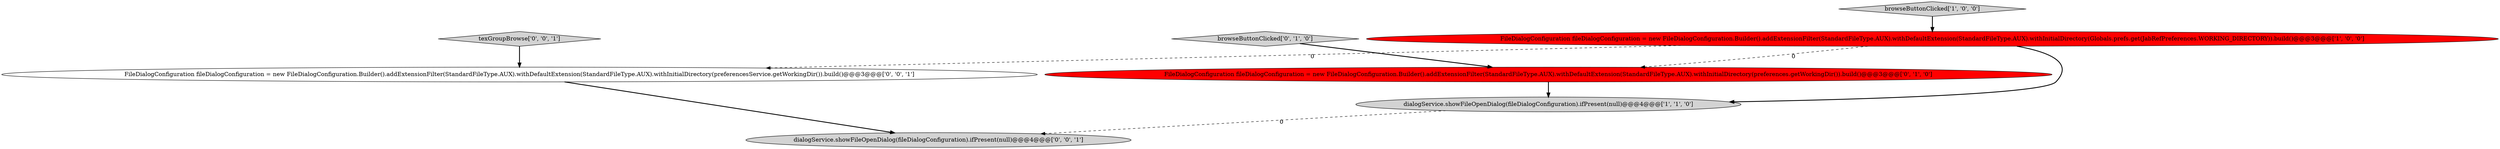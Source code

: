 digraph {
6 [style = filled, label = "texGroupBrowse['0', '0', '1']", fillcolor = lightgray, shape = diamond image = "AAA0AAABBB3BBB"];
5 [style = filled, label = "FileDialogConfiguration fileDialogConfiguration = new FileDialogConfiguration.Builder().addExtensionFilter(StandardFileType.AUX).withDefaultExtension(StandardFileType.AUX).withInitialDirectory(preferencesService.getWorkingDir()).build()@@@3@@@['0', '0', '1']", fillcolor = white, shape = ellipse image = "AAA0AAABBB3BBB"];
0 [style = filled, label = "dialogService.showFileOpenDialog(fileDialogConfiguration).ifPresent(null)@@@4@@@['1', '1', '0']", fillcolor = lightgray, shape = ellipse image = "AAA0AAABBB1BBB"];
3 [style = filled, label = "FileDialogConfiguration fileDialogConfiguration = new FileDialogConfiguration.Builder().addExtensionFilter(StandardFileType.AUX).withDefaultExtension(StandardFileType.AUX).withInitialDirectory(preferences.getWorkingDir()).build()@@@3@@@['0', '1', '0']", fillcolor = red, shape = ellipse image = "AAA1AAABBB2BBB"];
7 [style = filled, label = "dialogService.showFileOpenDialog(fileDialogConfiguration).ifPresent(null)@@@4@@@['0', '0', '1']", fillcolor = lightgray, shape = ellipse image = "AAA0AAABBB3BBB"];
4 [style = filled, label = "browseButtonClicked['0', '1', '0']", fillcolor = lightgray, shape = diamond image = "AAA0AAABBB2BBB"];
1 [style = filled, label = "FileDialogConfiguration fileDialogConfiguration = new FileDialogConfiguration.Builder().addExtensionFilter(StandardFileType.AUX).withDefaultExtension(StandardFileType.AUX).withInitialDirectory(Globals.prefs.get(JabRefPreferences.WORKING_DIRECTORY)).build()@@@3@@@['1', '0', '0']", fillcolor = red, shape = ellipse image = "AAA1AAABBB1BBB"];
2 [style = filled, label = "browseButtonClicked['1', '0', '0']", fillcolor = lightgray, shape = diamond image = "AAA0AAABBB1BBB"];
5->7 [style = bold, label=""];
4->3 [style = bold, label=""];
6->5 [style = bold, label=""];
1->0 [style = bold, label=""];
1->3 [style = dashed, label="0"];
1->5 [style = dashed, label="0"];
0->7 [style = dashed, label="0"];
2->1 [style = bold, label=""];
3->0 [style = bold, label=""];
}
